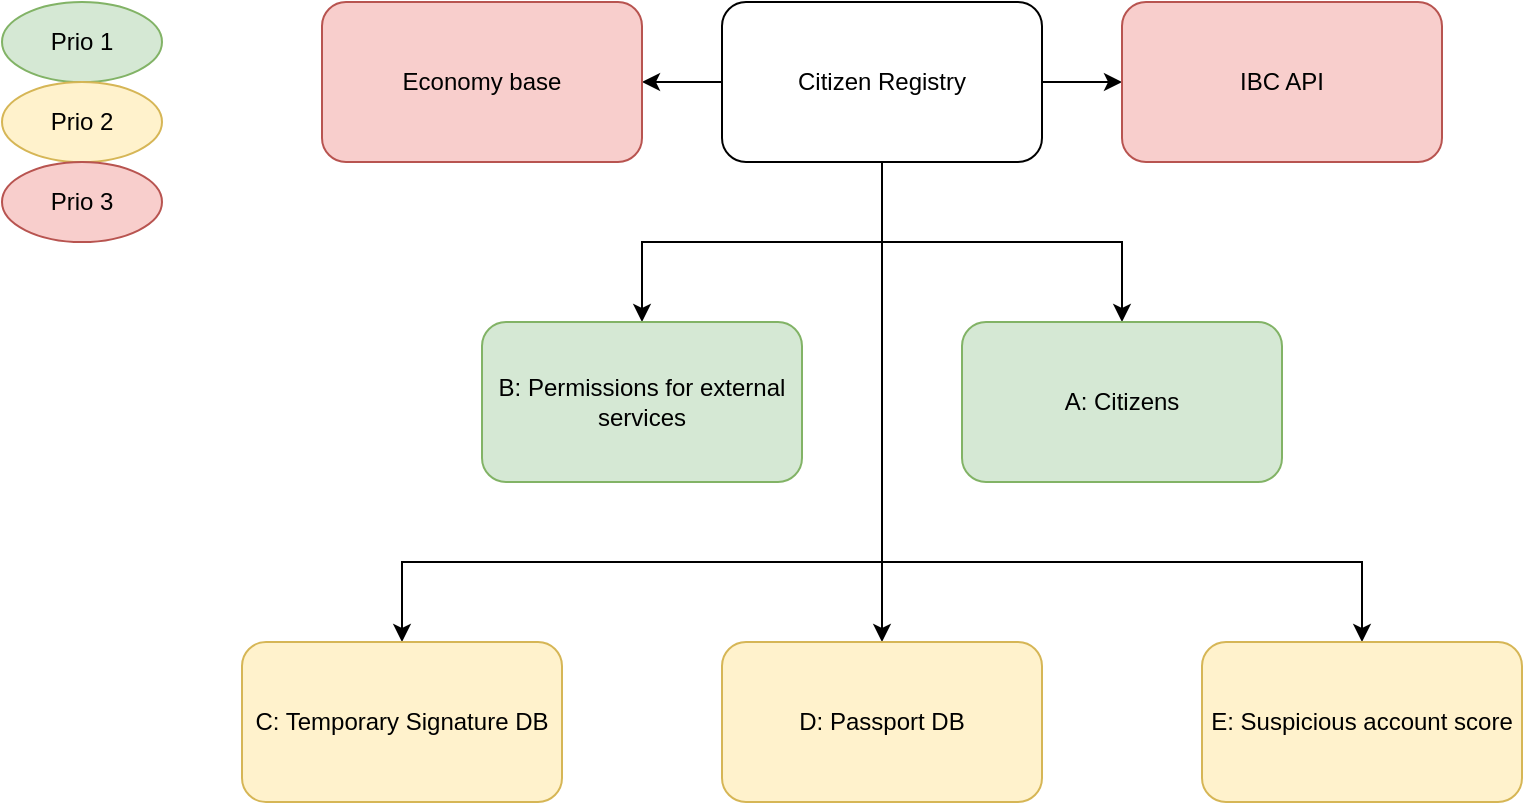 <mxfile version="13.9.9" type="device" pages="7"><diagram id="AHd_cDqSMsFLb_CyXA5w" name="Global CR structure"><mxGraphModel dx="932" dy="599" grid="1" gridSize="10" guides="1" tooltips="1" connect="1" arrows="1" fold="1" page="1" pageScale="1" pageWidth="1169" pageHeight="827" math="0" shadow="0"><root><mxCell id="0"/><mxCell id="1" parent="0"/><mxCell id="326NorqG4eTdfQCMLTJJ-5" value="" style="edgeStyle=orthogonalEdgeStyle;rounded=0;orthogonalLoop=1;jettySize=auto;html=1;exitX=0.5;exitY=1;exitDx=0;exitDy=0;" parent="1" source="326NorqG4eTdfQCMLTJJ-1" target="326NorqG4eTdfQCMLTJJ-4" edge="1"><mxGeometry relative="1" as="geometry"/></mxCell><mxCell id="326NorqG4eTdfQCMLTJJ-9" value="" style="edgeStyle=orthogonalEdgeStyle;rounded=0;orthogonalLoop=1;jettySize=auto;html=1;exitX=0.5;exitY=1;exitDx=0;exitDy=0;" parent="1" source="326NorqG4eTdfQCMLTJJ-1" target="326NorqG4eTdfQCMLTJJ-8" edge="1"><mxGeometry relative="1" as="geometry"/></mxCell><mxCell id="326NorqG4eTdfQCMLTJJ-13" value="" style="edgeStyle=orthogonalEdgeStyle;rounded=0;orthogonalLoop=1;jettySize=auto;html=1;exitX=0.5;exitY=1;exitDx=0;exitDy=0;" parent="1" source="326NorqG4eTdfQCMLTJJ-1" target="326NorqG4eTdfQCMLTJJ-12" edge="1"><mxGeometry relative="1" as="geometry"/></mxCell><mxCell id="326NorqG4eTdfQCMLTJJ-15" value="" style="edgeStyle=orthogonalEdgeStyle;rounded=0;orthogonalLoop=1;jettySize=auto;html=1;exitX=1;exitY=0.5;exitDx=0;exitDy=0;" parent="1" source="326NorqG4eTdfQCMLTJJ-1" target="326NorqG4eTdfQCMLTJJ-14" edge="1"><mxGeometry relative="1" as="geometry"/></mxCell><mxCell id="Zu7EXn2H0Y-PMDz2AfF9-2" style="edgeStyle=orthogonalEdgeStyle;rounded=0;orthogonalLoop=1;jettySize=auto;html=1;exitX=0.5;exitY=1;exitDx=0;exitDy=0;" parent="1" source="326NorqG4eTdfQCMLTJJ-1" target="Zu7EXn2H0Y-PMDz2AfF9-1" edge="1"><mxGeometry relative="1" as="geometry"><Array as="points"><mxPoint x="560" y="480"/><mxPoint x="320" y="480"/></Array></mxGeometry></mxCell><mxCell id="lsClsPEyiW8FpYXb-5lZ-2" style="edgeStyle=orthogonalEdgeStyle;rounded=0;orthogonalLoop=1;jettySize=auto;html=1;exitX=0;exitY=0.5;exitDx=0;exitDy=0;" parent="1" source="326NorqG4eTdfQCMLTJJ-1" target="lsClsPEyiW8FpYXb-5lZ-1" edge="1"><mxGeometry relative="1" as="geometry"/></mxCell><mxCell id="326NorqG4eTdfQCMLTJJ-1" value="Citizen Registry" style="rounded=1;whiteSpace=wrap;html=1;" parent="1" vertex="1"><mxGeometry x="480" y="200" width="160" height="80" as="geometry"/></mxCell><UserObject label="A: Citizens" link="data:page/id,HsEhVAVOEIYe1Oc7fsRR" id="326NorqG4eTdfQCMLTJJ-4"><mxCell style="rounded=1;whiteSpace=wrap;html=1;fillColor=#d5e8d4;strokeColor=#82b366;" parent="1" vertex="1"><mxGeometry x="600" y="360" width="160" height="80" as="geometry"/></mxCell></UserObject><UserObject label="D: Passport DB" link="data:page/id,n0CTR8Fn1hkMbqZRIT6n" id="326NorqG4eTdfQCMLTJJ-8"><mxCell style="rounded=1;whiteSpace=wrap;html=1;fillColor=#fff2cc;strokeColor=#d6b656;" parent="1" vertex="1"><mxGeometry x="480" y="520" width="160" height="80" as="geometry"/></mxCell></UserObject><mxCell id="BDfB2FRJYM1jotT0GWdg-1" style="edgeStyle=orthogonalEdgeStyle;rounded=0;orthogonalLoop=1;jettySize=auto;html=1;exitX=0.5;exitY=1;exitDx=0;exitDy=0;" parent="1" source="326NorqG4eTdfQCMLTJJ-1" target="2NYQ7LAOUw0YeaoXAFTd-1" edge="1"><mxGeometry relative="1" as="geometry"><Array as="points"><mxPoint x="560" y="480"/><mxPoint x="800" y="480"/></Array></mxGeometry></mxCell><UserObject label="B: Permissions for external services" link="data:page/id,Vc5gJOx1LFalu9-L0S9N" id="326NorqG4eTdfQCMLTJJ-12"><mxCell style="rounded=1;whiteSpace=wrap;html=1;fillColor=#d5e8d4;strokeColor=#82b366;" parent="1" vertex="1"><mxGeometry x="360" y="360" width="160" height="80" as="geometry"/></mxCell></UserObject><mxCell id="326NorqG4eTdfQCMLTJJ-14" value="IBC API" style="rounded=1;whiteSpace=wrap;html=1;fillColor=#f8cecc;strokeColor=#b85450;" parent="1" vertex="1"><mxGeometry x="680" y="200" width="160" height="80" as="geometry"/></mxCell><UserObject label="C: Temporary Signature DB" link="data:page/id,uk17t9quS1iSWBFVd2DN" id="Zu7EXn2H0Y-PMDz2AfF9-1"><mxCell style="rounded=1;whiteSpace=wrap;html=1;fillColor=#fff2cc;strokeColor=#d6b656;" parent="1" vertex="1"><mxGeometry x="240" y="520" width="160" height="80" as="geometry"/></mxCell></UserObject><mxCell id="lsClsPEyiW8FpYXb-5lZ-1" value="Economy base" style="rounded=1;whiteSpace=wrap;html=1;fillColor=#f8cecc;strokeColor=#b85450;" parent="1" vertex="1"><mxGeometry x="280" y="200" width="160" height="80" as="geometry"/></mxCell><UserObject label="E: Suspicious account score" link="data:page/id,1P_TZRvXVFi0EGG_YJkx" id="2NYQ7LAOUw0YeaoXAFTd-1"><mxCell style="rounded=1;whiteSpace=wrap;html=1;fillColor=#fff2cc;strokeColor=#d6b656;" parent="1" vertex="1"><mxGeometry x="720" y="520" width="160" height="80" as="geometry"/></mxCell></UserObject><mxCell id="O5ph01FqmqyFVf2RwMuC-1" value="Prio 1" style="ellipse;whiteSpace=wrap;html=1;fillColor=#d5e8d4;strokeColor=#82b366;" parent="1" vertex="1"><mxGeometry x="120" y="200" width="80" height="40" as="geometry"/></mxCell><mxCell id="O5ph01FqmqyFVf2RwMuC-3" value="Prio 2" style="ellipse;whiteSpace=wrap;html=1;fillColor=#fff2cc;strokeColor=#d6b656;" parent="1" vertex="1"><mxGeometry x="120" y="240" width="80" height="40" as="geometry"/></mxCell><mxCell id="O5ph01FqmqyFVf2RwMuC-4" value="Prio 3" style="ellipse;whiteSpace=wrap;html=1;fillColor=#f8cecc;strokeColor=#b85450;" parent="1" vertex="1"><mxGeometry x="120" y="280" width="80" height="40" as="geometry"/></mxCell></root></mxGraphModel></diagram><diagram id="HsEhVAVOEIYe1Oc7fsRR" name="A: Citizens"><mxGraphModel dx="932" dy="599" grid="1" gridSize="10" guides="1" tooltips="1" connect="1" arrows="1" fold="1" page="1" pageScale="1" pageWidth="1169" pageHeight="827" math="0" shadow="0"><root><mxCell id="eSh-P05CCZkXOX17SC2N-0"/><mxCell id="eSh-P05CCZkXOX17SC2N-1" parent="eSh-P05CCZkXOX17SC2N-0"/><mxCell id="rl3EVbzRc5TlLw44y78u-4" value="" style="edgeStyle=orthogonalEdgeStyle;rounded=0;orthogonalLoop=1;jettySize=auto;html=1;exitX=0.5;exitY=1;exitDx=0;exitDy=0;" parent="eSh-P05CCZkXOX17SC2N-1" source="rl3EVbzRc5TlLw44y78u-0" target="rl3EVbzRc5TlLw44y78u-3" edge="1"><mxGeometry relative="1" as="geometry"/></mxCell><mxCell id="rl3EVbzRc5TlLw44y78u-6" value="" style="edgeStyle=orthogonalEdgeStyle;rounded=0;orthogonalLoop=1;jettySize=auto;html=1;exitX=0.5;exitY=1;exitDx=0;exitDy=0;" parent="eSh-P05CCZkXOX17SC2N-1" source="rl3EVbzRc5TlLw44y78u-0" target="rl3EVbzRc5TlLw44y78u-5" edge="1"><mxGeometry relative="1" as="geometry"><mxPoint x="150" y="160" as="sourcePoint"/></mxGeometry></mxCell><mxCell id="rl3EVbzRc5TlLw44y78u-16" style="edgeStyle=orthogonalEdgeStyle;rounded=0;orthogonalLoop=1;jettySize=auto;html=1;exitX=0.5;exitY=1;exitDx=0;exitDy=0;" parent="eSh-P05CCZkXOX17SC2N-1" source="rl3EVbzRc5TlLw44y78u-0" target="rl3EVbzRc5TlLw44y78u-15" edge="1"><mxGeometry relative="1" as="geometry"/></mxCell><mxCell id="1nS18mboSLGyaP2HR3Al-1" style="edgeStyle=orthogonalEdgeStyle;rounded=0;orthogonalLoop=1;jettySize=auto;html=1;exitX=0.5;exitY=1;exitDx=0;exitDy=0;" parent="eSh-P05CCZkXOX17SC2N-1" source="rl3EVbzRc5TlLw44y78u-0" target="1nS18mboSLGyaP2HR3Al-0" edge="1"><mxGeometry relative="1" as="geometry"/></mxCell><mxCell id="rl3EVbzRc5TlLw44y78u-0" value="Citizens" style="rounded=1;whiteSpace=wrap;html=1;" parent="eSh-P05CCZkXOX17SC2N-1" vertex="1"><mxGeometry x="40" y="40" width="160" height="80" as="geometry"/></mxCell><mxCell id="rl3EVbzRc5TlLw44y78u-8" value="" style="edgeStyle=orthogonalEdgeStyle;rounded=0;orthogonalLoop=1;jettySize=auto;html=1;entryX=0;entryY=0.5;entryDx=0;entryDy=0;" parent="eSh-P05CCZkXOX17SC2N-1" source="rl3EVbzRc5TlLw44y78u-3" target="rl3EVbzRc5TlLw44y78u-7" edge="1"><mxGeometry relative="1" as="geometry"/></mxCell><mxCell id="1nS18mboSLGyaP2HR3Al-19" style="edgeStyle=orthogonalEdgeStyle;rounded=0;orthogonalLoop=1;jettySize=auto;html=1;exitX=0.5;exitY=1;exitDx=0;exitDy=0;entryX=0;entryY=0.5;entryDx=0;entryDy=0;" parent="eSh-P05CCZkXOX17SC2N-1" source="rl3EVbzRc5TlLw44y78u-3" target="1nS18mboSLGyaP2HR3Al-18" edge="1"><mxGeometry relative="1" as="geometry"/></mxCell><mxCell id="1nS18mboSLGyaP2HR3Al-24" style="edgeStyle=orthogonalEdgeStyle;rounded=0;orthogonalLoop=1;jettySize=auto;html=1;exitX=0.5;exitY=1;exitDx=0;exitDy=0;entryX=0;entryY=0.5;entryDx=0;entryDy=0;" parent="eSh-P05CCZkXOX17SC2N-1" source="rl3EVbzRc5TlLw44y78u-3" target="1nS18mboSLGyaP2HR3Al-23" edge="1"><mxGeometry relative="1" as="geometry"/></mxCell><mxCell id="CSBDQDY2YzhIEvgeU0T6-1" style="edgeStyle=orthogonalEdgeStyle;rounded=0;orthogonalLoop=1;jettySize=auto;html=1;exitX=0.5;exitY=1;exitDx=0;exitDy=0;entryX=0;entryY=0.5;entryDx=0;entryDy=0;" parent="eSh-P05CCZkXOX17SC2N-1" source="rl3EVbzRc5TlLw44y78u-3" target="CSBDQDY2YzhIEvgeU0T6-0" edge="1"><mxGeometry relative="1" as="geometry"/></mxCell><mxCell id="rl3EVbzRc5TlLw44y78u-3" value="Basic invitation" style="rounded=1;whiteSpace=wrap;html=1;" parent="eSh-P05CCZkXOX17SC2N-1" vertex="1"><mxGeometry x="40" y="200" width="160" height="80" as="geometry"/></mxCell><mxCell id="rl3EVbzRc5TlLw44y78u-10" value="" style="edgeStyle=orthogonalEdgeStyle;rounded=0;orthogonalLoop=1;jettySize=auto;html=1;entryX=0;entryY=0.5;entryDx=0;entryDy=0;" parent="eSh-P05CCZkXOX17SC2N-1" source="rl3EVbzRc5TlLw44y78u-5" target="rl3EVbzRc5TlLw44y78u-9" edge="1"><mxGeometry relative="1" as="geometry"/></mxCell><mxCell id="rl3EVbzRc5TlLw44y78u-14" style="edgeStyle=orthogonalEdgeStyle;rounded=0;orthogonalLoop=1;jettySize=auto;html=1;exitX=1;exitY=0.5;exitDx=0;exitDy=0;entryX=0;entryY=0.5;entryDx=0;entryDy=0;dashed=1;" parent="eSh-P05CCZkXOX17SC2N-1" source="1nS18mboSLGyaP2HR3Al-2" target="rl3EVbzRc5TlLw44y78u-13" edge="1"><mxGeometry relative="1" as="geometry"><Array as="points"><mxPoint x="360" y="480"/><mxPoint x="360" y="600"/></Array></mxGeometry></mxCell><mxCell id="CSBDQDY2YzhIEvgeU0T6-3" style="edgeStyle=orthogonalEdgeStyle;rounded=0;orthogonalLoop=1;jettySize=auto;html=1;exitX=0.5;exitY=1;exitDx=0;exitDy=0;entryX=0;entryY=0.5;entryDx=0;entryDy=0;" parent="eSh-P05CCZkXOX17SC2N-1" source="rl3EVbzRc5TlLw44y78u-5" target="CSBDQDY2YzhIEvgeU0T6-2" edge="1"><mxGeometry relative="1" as="geometry"/></mxCell><mxCell id="rl3EVbzRc5TlLw44y78u-5" value="Invitation confirmation" style="rounded=1;whiteSpace=wrap;html=1;" parent="eSh-P05CCZkXOX17SC2N-1" vertex="1"><mxGeometry x="320" y="200" width="160" height="80" as="geometry"/></mxCell><mxCell id="1nS18mboSLGyaP2HR3Al-3" value="" style="edgeStyle=orthogonalEdgeStyle;rounded=0;orthogonalLoop=1;jettySize=auto;html=1;exitX=0.5;exitY=1;exitDx=0;exitDy=0;entryX=0;entryY=0.5;entryDx=0;entryDy=0;" parent="eSh-P05CCZkXOX17SC2N-1" source="rl3EVbzRc5TlLw44y78u-3" target="1nS18mboSLGyaP2HR3Al-2" edge="1"><mxGeometry relative="1" as="geometry"/></mxCell><mxCell id="rl3EVbzRc5TlLw44y78u-7" value="Step 1.1: Create invitation&lt;br&gt;[every user has limited number for period of time]" style="rounded=1;whiteSpace=wrap;html=1;fillColor=#d5e8d4;strokeColor=#82b366;" parent="eSh-P05CCZkXOX17SC2N-1" vertex="1"><mxGeometry x="160" y="320" width="160" height="80" as="geometry"/></mxCell><mxCell id="rl3EVbzRc5TlLw44y78u-12" value="" style="edgeStyle=orthogonalEdgeStyle;rounded=0;orthogonalLoop=1;jettySize=auto;html=1;exitX=0.5;exitY=1;exitDx=0;exitDy=0;entryX=0;entryY=0.5;entryDx=0;entryDy=0;" parent="eSh-P05CCZkXOX17SC2N-1" source="rl3EVbzRc5TlLw44y78u-5" target="rl3EVbzRc5TlLw44y78u-11" edge="1"><mxGeometry relative="1" as="geometry"/></mxCell><mxCell id="rl3EVbzRc5TlLw44y78u-9" value="Step 1.4: Request confirmation&lt;br&gt;[use geo to define confirmaters]" style="rounded=1;whiteSpace=wrap;html=1;fillColor=#d5e8d4;strokeColor=#82b366;" parent="eSh-P05CCZkXOX17SC2N-1" vertex="1"><mxGeometry x="440" y="320" width="160" height="80" as="geometry"/></mxCell><mxCell id="rl3EVbzRc5TlLw44y78u-11" value="Step 1.5: Sign confirmation&lt;br&gt;[every user has limited number for period of time]" style="rounded=1;whiteSpace=wrap;html=1;fillColor=#d5e8d4;strokeColor=#82b366;" parent="eSh-P05CCZkXOX17SC2N-1" vertex="1"><mxGeometry x="440" y="440" width="160" height="80" as="geometry"/></mxCell><mxCell id="E4EULzOaFGvaDbgbbX8r-3" value="" style="edgeStyle=orthogonalEdgeStyle;rounded=0;orthogonalLoop=1;jettySize=auto;html=1;entryX=0;entryY=0.5;entryDx=0;entryDy=0;" parent="eSh-P05CCZkXOX17SC2N-1" source="rl3EVbzRc5TlLw44y78u-13" target="E4EULzOaFGvaDbgbbX8r-2" edge="1"><mxGeometry relative="1" as="geometry"/></mxCell><mxCell id="rl3EVbzRc5TlLw44y78u-13" value="Step 1.6: Generate user&lt;br&gt;[with invitation and confirmation limits]" style="rounded=1;whiteSpace=wrap;html=1;fillColor=#d5e8d4;strokeColor=#82b366;" parent="eSh-P05CCZkXOX17SC2N-1" vertex="1"><mxGeometry x="440" y="560" width="160" height="80" as="geometry"/></mxCell><mxCell id="rl3EVbzRc5TlLw44y78u-18" style="edgeStyle=orthogonalEdgeStyle;rounded=0;orthogonalLoop=1;jettySize=auto;html=1;exitX=0.5;exitY=1;exitDx=0;exitDy=0;entryX=0;entryY=0.5;entryDx=0;entryDy=0;" parent="eSh-P05CCZkXOX17SC2N-1" source="rl3EVbzRc5TlLw44y78u-15" target="rl3EVbzRc5TlLw44y78u-17" edge="1"><mxGeometry relative="1" as="geometry"/></mxCell><mxCell id="rl3EVbzRc5TlLw44y78u-15" value="Request invitation" style="rounded=1;whiteSpace=wrap;html=1;" parent="eSh-P05CCZkXOX17SC2N-1" vertex="1"><mxGeometry x="600" y="200" width="160" height="80" as="geometry"/></mxCell><mxCell id="rl3EVbzRc5TlLw44y78u-17" value="Opt Step 1.0: Request invitation&lt;br&gt;[using geo info]" style="rounded=1;whiteSpace=wrap;html=1;fillColor=#f8cecc;strokeColor=#b85450;" parent="eSh-P05CCZkXOX17SC2N-1" vertex="1"><mxGeometry x="720" y="320" width="160" height="80" as="geometry"/></mxCell><mxCell id="1nS18mboSLGyaP2HR3Al-6" style="edgeStyle=orthogonalEdgeStyle;rounded=0;orthogonalLoop=1;jettySize=auto;html=1;exitX=0.5;exitY=1;exitDx=0;exitDy=0;entryX=0;entryY=0.5;entryDx=0;entryDy=0;" parent="eSh-P05CCZkXOX17SC2N-1" source="1nS18mboSLGyaP2HR3Al-0" target="1nS18mboSLGyaP2HR3Al-5" edge="1"><mxGeometry relative="1" as="geometry"/></mxCell><mxCell id="1nS18mboSLGyaP2HR3Al-8" style="edgeStyle=orthogonalEdgeStyle;rounded=0;orthogonalLoop=1;jettySize=auto;html=1;exitX=0.5;exitY=1;exitDx=0;exitDy=0;entryX=0;entryY=0.5;entryDx=0;entryDy=0;" parent="eSh-P05CCZkXOX17SC2N-1" source="1nS18mboSLGyaP2HR3Al-0" target="1nS18mboSLGyaP2HR3Al-7" edge="1"><mxGeometry relative="1" as="geometry"/></mxCell><mxCell id="1nS18mboSLGyaP2HR3Al-10" style="edgeStyle=orthogonalEdgeStyle;rounded=0;orthogonalLoop=1;jettySize=auto;html=1;exitX=0.5;exitY=1;exitDx=0;exitDy=0;entryX=0;entryY=0.5;entryDx=0;entryDy=0;" parent="eSh-P05CCZkXOX17SC2N-1" source="1nS18mboSLGyaP2HR3Al-0" target="1nS18mboSLGyaP2HR3Al-9" edge="1"><mxGeometry relative="1" as="geometry"/></mxCell><mxCell id="1nS18mboSLGyaP2HR3Al-12" style="edgeStyle=orthogonalEdgeStyle;rounded=0;orthogonalLoop=1;jettySize=auto;html=1;exitX=0.5;exitY=1;exitDx=0;exitDy=0;entryX=0;entryY=0.5;entryDx=0;entryDy=0;" parent="eSh-P05CCZkXOX17SC2N-1" source="1nS18mboSLGyaP2HR3Al-0" target="1nS18mboSLGyaP2HR3Al-11" edge="1"><mxGeometry relative="1" as="geometry"/></mxCell><mxCell id="lJ9y-zn8pGh7Wteu1bpB-1" style="edgeStyle=orthogonalEdgeStyle;rounded=0;orthogonalLoop=1;jettySize=auto;html=1;exitX=0.5;exitY=1;exitDx=0;exitDy=0;entryX=0;entryY=0.5;entryDx=0;entryDy=0;" edge="1" parent="eSh-P05CCZkXOX17SC2N-1" source="1nS18mboSLGyaP2HR3Al-0" target="lJ9y-zn8pGh7Wteu1bpB-0"><mxGeometry relative="1" as="geometry"/></mxCell><mxCell id="1nS18mboSLGyaP2HR3Al-0" value="Restore password" style="rounded=1;whiteSpace=wrap;html=1;" parent="eSh-P05CCZkXOX17SC2N-1" vertex="1"><mxGeometry x="880" y="200" width="160" height="80" as="geometry"/></mxCell><mxCell id="1nS18mboSLGyaP2HR3Al-2" value="Step 1.2: Create default credentials&lt;br&gt;[login, password, email]" style="rounded=1;whiteSpace=wrap;html=1;fillColor=#d5e8d4;strokeColor=#82b366;" parent="eSh-P05CCZkXOX17SC2N-1" vertex="1"><mxGeometry x="160" y="440" width="160" height="80" as="geometry"/></mxCell><mxCell id="1nS18mboSLGyaP2HR3Al-5" value="Step 2.1: Check restoration data" style="rounded=1;whiteSpace=wrap;html=1;fillColor=#f8cecc;strokeColor=#b85450;" parent="eSh-P05CCZkXOX17SC2N-1" vertex="1"><mxGeometry x="1000" y="320" width="160" height="80" as="geometry"/></mxCell><mxCell id="1nS18mboSLGyaP2HR3Al-7" value="Step 2.3: Send restoration key to contact" style="rounded=1;whiteSpace=wrap;html=1;fillColor=#f8cecc;strokeColor=#b85450;" parent="eSh-P05CCZkXOX17SC2N-1" vertex="1"><mxGeometry x="1000" y="560" width="160" height="80" as="geometry"/></mxCell><mxCell id="1nS18mboSLGyaP2HR3Al-9" value="Step 2.4: Use restoration key to restore credentails" style="rounded=1;whiteSpace=wrap;html=1;fillColor=#f8cecc;strokeColor=#b85450;" parent="eSh-P05CCZkXOX17SC2N-1" vertex="1"><mxGeometry x="1000" y="680" width="160" height="80" as="geometry"/></mxCell><mxCell id="1nS18mboSLGyaP2HR3Al-11" value="Step 2.2: Restore authentication data" style="rounded=1;whiteSpace=wrap;html=1;fillColor=#f8cecc;strokeColor=#b85450;" parent="eSh-P05CCZkXOX17SC2N-1" vertex="1"><mxGeometry x="1000" y="440" width="160" height="80" as="geometry"/></mxCell><mxCell id="1nS18mboSLGyaP2HR3Al-14" value="Approved credentials &lt;br&gt;service" style="shape=parallelogram;perimeter=parallelogramPerimeter;whiteSpace=wrap;html=1;fixedSize=1;rounded=1;" parent="eSh-P05CCZkXOX17SC2N-1" vertex="1"><mxGeometry x="440" y="40" width="160" height="80" as="geometry"/></mxCell><mxCell id="1nS18mboSLGyaP2HR3Al-16" value="&lt;span&gt;Abstract credentials&lt;/span&gt;&lt;br&gt;&lt;span&gt;[login, password, contact]&lt;/span&gt;&lt;br&gt;&lt;span&gt;{Connected to a service}&lt;/span&gt;" style="ellipse;whiteSpace=wrap;html=1;rounded=1;" parent="eSh-P05CCZkXOX17SC2N-1" vertex="1"><mxGeometry x="240" y="40" width="160" height="80" as="geometry"/></mxCell><mxCell id="1nS18mboSLGyaP2HR3Al-18" value="Step 1.3: Set restoration hash&lt;br&gt;[personal info for restoration hash]" style="rounded=1;whiteSpace=wrap;html=1;fillColor=#fff2cc;strokeColor=#d6b656;" parent="eSh-P05CCZkXOX17SC2N-1" vertex="1"><mxGeometry x="160" y="560" width="160" height="80" as="geometry"/></mxCell><mxCell id="1nS18mboSLGyaP2HR3Al-23" value="Opt Step 1.4.5: Propose confirmators" style="rounded=1;whiteSpace=wrap;html=1;fillColor=#d5e8d4;strokeColor=#82b366;" parent="eSh-P05CCZkXOX17SC2N-1" vertex="1"><mxGeometry x="160" y="680" width="160" height="80" as="geometry"/></mxCell><mxCell id="E4EULzOaFGvaDbgbbX8r-2" value="Step 1.7: Generate Initial Temporary Signature" style="shape=process;whiteSpace=wrap;html=1;backgroundOutline=1;rounded=1;fillColor=#f8cecc;strokeColor=#b85450;" parent="eSh-P05CCZkXOX17SC2N-1" vertex="1"><mxGeometry x="560" y="680" width="160" height="80" as="geometry"/></mxCell><mxCell id="zKyoT2_RKoyszZH-zlqI-0" value="Prio 1" style="ellipse;whiteSpace=wrap;html=1;fillColor=#d5e8d4;strokeColor=#82b366;" parent="eSh-P05CCZkXOX17SC2N-1" vertex="1"><mxGeometry y="320" width="80" height="40" as="geometry"/></mxCell><mxCell id="zKyoT2_RKoyszZH-zlqI-1" value="Prio 2" style="ellipse;whiteSpace=wrap;html=1;fillColor=#fff2cc;strokeColor=#d6b656;" parent="eSh-P05CCZkXOX17SC2N-1" vertex="1"><mxGeometry y="360" width="80" height="40" as="geometry"/></mxCell><mxCell id="zKyoT2_RKoyszZH-zlqI-2" value="Prio 3" style="ellipse;whiteSpace=wrap;html=1;fillColor=#f8cecc;strokeColor=#b85450;" parent="eSh-P05CCZkXOX17SC2N-1" vertex="1"><mxGeometry y="400" width="80" height="40" as="geometry"/></mxCell><mxCell id="CSBDQDY2YzhIEvgeU0T6-0" value="Opt Step 1.1.5: Send invitation for non-citizens" style="rounded=1;whiteSpace=wrap;html=1;fillColor=#f8cecc;strokeColor=#b85450;" parent="eSh-P05CCZkXOX17SC2N-1" vertex="1"><mxGeometry x="160" y="800" width="160" height="80" as="geometry"/></mxCell><mxCell id="CSBDQDY2YzhIEvgeU0T6-2" value="Step 1.8: Regenerate confirmation requirement" style="rounded=1;whiteSpace=wrap;html=1;fillColor=#fff2cc;strokeColor=#d6b656;" parent="eSh-P05CCZkXOX17SC2N-1" vertex="1"><mxGeometry x="440" y="800" width="160" height="80" as="geometry"/></mxCell><mxCell id="lJ9y-zn8pGh7Wteu1bpB-0" value="Step 3.1: Fake authentication to block main functions&amp;nbsp;" style="rounded=1;whiteSpace=wrap;html=1;fillColor=#f8cecc;strokeColor=#b85450;" vertex="1" parent="eSh-P05CCZkXOX17SC2N-1"><mxGeometry x="1000" y="800" width="160" height="80" as="geometry"/></mxCell></root></mxGraphModel></diagram><diagram id="Vc5gJOx1LFalu9-L0S9N" name="B: Permissions for external services"><mxGraphModel dx="932" dy="599" grid="1" gridSize="10" guides="1" tooltips="1" connect="1" arrows="1" fold="1" page="1" pageScale="1" pageWidth="1169" pageHeight="827" math="0" shadow="0"><root><mxCell id="HfFjmxg3NbmjFSKMos9y-0"/><mxCell id="HfFjmxg3NbmjFSKMos9y-1" parent="HfFjmxg3NbmjFSKMos9y-0"/><mxCell id="Mf4HuOnLeEnuY4o-Wyuj-0" value="Step 1.1: Announce service entry &lt;br&gt;(Provide API urls, list permissions, manifest)" style="rounded=1;whiteSpace=wrap;html=1;fillColor=#d5e8d4;strokeColor=#82b366;" parent="HfFjmxg3NbmjFSKMos9y-1" vertex="1"><mxGeometry x="200" y="320" width="160" height="80" as="geometry"/></mxCell><mxCell id="WFasJF9tfMpxr3hA0d_N-0" value="Step 1.2: Vote for service entry" style="rounded=1;whiteSpace=wrap;html=1;fillColor=#d5e8d4;strokeColor=#82b366;" parent="HfFjmxg3NbmjFSKMos9y-1" vertex="1"><mxGeometry x="200" y="440" width="160" height="80" as="geometry"/></mxCell><mxCell id="WFasJF9tfMpxr3hA0d_N-1" value="Step 1.2.5: Check activation barrier (51+ non sleeping users)" style="rounded=1;whiteSpace=wrap;html=1;fillColor=#d5e8d4;strokeColor=#82b366;" parent="HfFjmxg3NbmjFSKMos9y-1" vertex="1"><mxGeometry x="200" y="560" width="160" height="80" as="geometry"/></mxCell><mxCell id="WFasJF9tfMpxr3hA0d_N-2" value="Step 1.3: Activate service" style="rounded=1;whiteSpace=wrap;html=1;fillColor=#d5e8d4;strokeColor=#82b366;" parent="HfFjmxg3NbmjFSKMos9y-1" vertex="1"><mxGeometry x="200" y="680" width="160" height="80" as="geometry"/></mxCell><mxCell id="WFasJF9tfMpxr3hA0d_N-3" value="Step 1.4: Vote for active service by default&lt;br&gt;[on wakeup, on registration]" style="rounded=1;whiteSpace=wrap;html=1;fillColor=#d5e8d4;strokeColor=#82b366;" parent="HfFjmxg3NbmjFSKMos9y-1" vertex="1"><mxGeometry x="480" y="320" width="160" height="80" as="geometry"/></mxCell><mxCell id="IbjiZufVk22zcNCHPHOa-0" value="Evaluated user sleep\wakeup state" style="ellipse;whiteSpace=wrap;html=1;rounded=1;" parent="HfFjmxg3NbmjFSKMos9y-1" vertex="1"><mxGeometry x="280" y="40" width="160" height="80" as="geometry"/></mxCell><mxCell id="gEwg-aTVjllY_rHabxL_-1" value="Step 2.1: Downvote service" style="rounded=1;whiteSpace=wrap;html=1;fillColor=#fff2cc;strokeColor=#d6b656;" parent="HfFjmxg3NbmjFSKMos9y-1" vertex="1"><mxGeometry x="760" y="320" width="160" height="80" as="geometry"/></mxCell><mxCell id="gEwg-aTVjllY_rHabxL_-2" value="Step 2.1.5: Deactivate service below activation barrier" style="rounded=1;whiteSpace=wrap;html=1;fillColor=#fff2cc;strokeColor=#d6b656;" parent="HfFjmxg3NbmjFSKMos9y-1" vertex="1"><mxGeometry x="760" y="440" width="160" height="80" as="geometry"/></mxCell><mxCell id="j4tCfKKtLEES6b6-IsbC-0" value="Credentials&lt;br&gt;management&lt;br&gt;(login, password)&lt;br&gt;[authorized only]" style="shape=step;perimeter=stepPerimeter;whiteSpace=wrap;html=1;fixedSize=1;rounded=1;" parent="HfFjmxg3NbmjFSKMos9y-1" vertex="1"><mxGeometry x="960" y="40" width="160" height="80" as="geometry"/></mxCell><mxCell id="fP4bM61K0Z_s3F6UklSt-0" value="Allow passport&lt;br&gt;records&lt;br&gt;(e.g. KYC badge)&lt;br&gt;[authorized / unautorized]" style="shape=step;perimeter=stepPerimeter;whiteSpace=wrap;html=1;fixedSize=1;rounded=1;" parent="HfFjmxg3NbmjFSKMos9y-1" vertex="1"><mxGeometry x="960" y="160" width="160" height="80" as="geometry"/></mxCell><mxCell id="lwCGZFfAKB5FCsssSjW0-0" value="OAuth over temporary signature" style="rounded=1;whiteSpace=wrap;html=1;" parent="HfFjmxg3NbmjFSKMos9y-1" vertex="1"><mxGeometry x="480" y="40" width="160" height="80" as="geometry"/></mxCell><mxCell id="K_Lt2ybGSvg8a1hw0EzA-0" value="Register other &lt;br&gt;services" style="shape=step;perimeter=stepPerimeter;whiteSpace=wrap;html=1;fixedSize=1;rounded=1;" parent="HfFjmxg3NbmjFSKMos9y-1" vertex="1"><mxGeometry x="960" y="280" width="160" height="80" as="geometry"/></mxCell><mxCell id="xZMmoG85yYWsf5hyUsUC-0" style="edgeStyle=orthogonalEdgeStyle;rounded=0;orthogonalLoop=1;jettySize=auto;html=1;exitX=0.5;exitY=1;exitDx=0;exitDy=0;entryX=0;entryY=0.5;entryDx=0;entryDy=0;" parent="HfFjmxg3NbmjFSKMos9y-1" source="Gy74H6KjMX6T4vQVl27s-2" target="Mf4HuOnLeEnuY4o-Wyuj-0" edge="1"><mxGeometry relative="1" as="geometry"/></mxCell><mxCell id="xZMmoG85yYWsf5hyUsUC-1" style="edgeStyle=orthogonalEdgeStyle;rounded=0;orthogonalLoop=1;jettySize=auto;html=1;exitX=0.5;exitY=1;exitDx=0;exitDy=0;entryX=0;entryY=0.5;entryDx=0;entryDy=0;" parent="HfFjmxg3NbmjFSKMos9y-1" source="Gy74H6KjMX6T4vQVl27s-2" target="WFasJF9tfMpxr3hA0d_N-0" edge="1"><mxGeometry relative="1" as="geometry"/></mxCell><mxCell id="xZMmoG85yYWsf5hyUsUC-2" style="edgeStyle=orthogonalEdgeStyle;rounded=0;orthogonalLoop=1;jettySize=auto;html=1;exitX=0.5;exitY=1;exitDx=0;exitDy=0;entryX=0;entryY=0.5;entryDx=0;entryDy=0;" parent="HfFjmxg3NbmjFSKMos9y-1" source="Gy74H6KjMX6T4vQVl27s-2" target="WFasJF9tfMpxr3hA0d_N-1" edge="1"><mxGeometry relative="1" as="geometry"/></mxCell><mxCell id="xZMmoG85yYWsf5hyUsUC-3" style="edgeStyle=orthogonalEdgeStyle;rounded=0;orthogonalLoop=1;jettySize=auto;html=1;exitX=0.5;exitY=1;exitDx=0;exitDy=0;entryX=0;entryY=0.5;entryDx=0;entryDy=0;" parent="HfFjmxg3NbmjFSKMos9y-1" source="Gy74H6KjMX6T4vQVl27s-2" target="WFasJF9tfMpxr3hA0d_N-2" edge="1"><mxGeometry relative="1" as="geometry"/></mxCell><mxCell id="Gy74H6KjMX6T4vQVl27s-2" value="Service registration" style="rounded=1;whiteSpace=wrap;html=1;" parent="HfFjmxg3NbmjFSKMos9y-1" vertex="1"><mxGeometry x="80" y="200" width="160" height="80" as="geometry"/></mxCell><mxCell id="d9fvQiHIzV8jT6lQvj-m-1" style="edgeStyle=orthogonalEdgeStyle;rounded=0;orthogonalLoop=1;jettySize=auto;html=1;exitX=0.5;exitY=1;exitDx=0;exitDy=0;" parent="HfFjmxg3NbmjFSKMos9y-1" source="d9fvQiHIzV8jT6lQvj-m-0" target="Gy74H6KjMX6T4vQVl27s-2" edge="1"><mxGeometry relative="1" as="geometry"/></mxCell><mxCell id="vW3m3W9CdhqdYGk6a6PY-0" style="edgeStyle=orthogonalEdgeStyle;rounded=0;orthogonalLoop=1;jettySize=auto;html=1;exitX=0.5;exitY=1;exitDx=0;exitDy=0;entryX=0.5;entryY=0;entryDx=0;entryDy=0;" parent="HfFjmxg3NbmjFSKMos9y-1" source="d9fvQiHIzV8jT6lQvj-m-0" target="xZMmoG85yYWsf5hyUsUC-4" edge="1"><mxGeometry relative="1" as="geometry"/></mxCell><mxCell id="vW3m3W9CdhqdYGk6a6PY-3" style="edgeStyle=orthogonalEdgeStyle;rounded=0;orthogonalLoop=1;jettySize=auto;html=1;exitX=0.5;exitY=1;exitDx=0;exitDy=0;" parent="HfFjmxg3NbmjFSKMos9y-1" source="d9fvQiHIzV8jT6lQvj-m-0" target="vW3m3W9CdhqdYGk6a6PY-2" edge="1"><mxGeometry relative="1" as="geometry"/></mxCell><UserObject label="Permissions for external services" id="d9fvQiHIzV8jT6lQvj-m-0"><mxCell style="rounded=1;whiteSpace=wrap;html=1;" parent="HfFjmxg3NbmjFSKMos9y-1" vertex="1"><mxGeometry x="80" y="40" width="160" height="80" as="geometry"/></mxCell></UserObject><mxCell id="vW3m3W9CdhqdYGk6a6PY-1" style="edgeStyle=orthogonalEdgeStyle;rounded=0;orthogonalLoop=1;jettySize=auto;html=1;exitX=0.5;exitY=1;exitDx=0;exitDy=0;entryX=0;entryY=0.5;entryDx=0;entryDy=0;" parent="HfFjmxg3NbmjFSKMos9y-1" source="xZMmoG85yYWsf5hyUsUC-4" target="WFasJF9tfMpxr3hA0d_N-3" edge="1"><mxGeometry relative="1" as="geometry"/></mxCell><mxCell id="xZMmoG85yYWsf5hyUsUC-4" value="Sustain service activity" style="rounded=1;whiteSpace=wrap;html=1;" parent="HfFjmxg3NbmjFSKMos9y-1" vertex="1"><mxGeometry x="360" y="200" width="160" height="80" as="geometry"/></mxCell><mxCell id="vW3m3W9CdhqdYGk6a6PY-4" style="edgeStyle=orthogonalEdgeStyle;rounded=0;orthogonalLoop=1;jettySize=auto;html=1;exitX=0.5;exitY=1;exitDx=0;exitDy=0;entryX=0;entryY=0.5;entryDx=0;entryDy=0;" parent="HfFjmxg3NbmjFSKMos9y-1" source="vW3m3W9CdhqdYGk6a6PY-2" target="gEwg-aTVjllY_rHabxL_-1" edge="1"><mxGeometry relative="1" as="geometry"/></mxCell><mxCell id="vW3m3W9CdhqdYGk6a6PY-5" style="edgeStyle=orthogonalEdgeStyle;rounded=0;orthogonalLoop=1;jettySize=auto;html=1;exitX=0.5;exitY=1;exitDx=0;exitDy=0;entryX=0;entryY=0.5;entryDx=0;entryDy=0;" parent="HfFjmxg3NbmjFSKMos9y-1" source="vW3m3W9CdhqdYGk6a6PY-2" target="gEwg-aTVjllY_rHabxL_-2" edge="1"><mxGeometry relative="1" as="geometry"/></mxCell><mxCell id="vW3m3W9CdhqdYGk6a6PY-2" value="Disable service" style="rounded=1;whiteSpace=wrap;html=1;" parent="HfFjmxg3NbmjFSKMos9y-1" vertex="1"><mxGeometry x="640" y="200" width="160" height="80" as="geometry"/></mxCell><mxCell id="WoCxtMTmLcaNmuPMRMea-0" value="Allow invitation &lt;br&gt;creation" style="shape=step;perimeter=stepPerimeter;whiteSpace=wrap;html=1;fixedSize=1;rounded=1;" parent="HfFjmxg3NbmjFSKMos9y-1" vertex="1"><mxGeometry x="960" y="400" width="160" height="80" as="geometry"/></mxCell><mxCell id="UdKQ83_gUf9gjSfCFIDh-0" value="Allow new user&amp;nbsp;&lt;br&gt;confirmation" style="shape=step;perimeter=stepPerimeter;whiteSpace=wrap;html=1;fixedSize=1;rounded=1;" parent="HfFjmxg3NbmjFSKMos9y-1" vertex="1"><mxGeometry x="960" y="520" width="160" height="80" as="geometry"/></mxCell><mxCell id="vYVsd02lQkSuFWrkJtd3-0" value="Restore&lt;br&gt;credentials&lt;br&gt;[authorized]" style="shape=step;perimeter=stepPerimeter;whiteSpace=wrap;html=1;fixedSize=1;rounded=1;" parent="HfFjmxg3NbmjFSKMos9y-1" vertex="1"><mxGeometry x="960" y="640" width="160" height="80" as="geometry"/></mxCell><mxCell id="58mz9kulRXUg4S8152WT-0" value="Possible permissions:" style="text;html=1;strokeColor=none;fillColor=none;align=center;verticalAlign=middle;whiteSpace=wrap;rounded=0;" parent="HfFjmxg3NbmjFSKMos9y-1" vertex="1"><mxGeometry x="910" y="10" width="130" height="20" as="geometry"/></mxCell><mxCell id="BLAqyrtXjpM93g-BCxP3-0" value="Suspicious accounts processing" style="shape=step;perimeter=stepPerimeter;whiteSpace=wrap;html=1;fixedSize=1;rounded=1;" parent="HfFjmxg3NbmjFSKMos9y-1" vertex="1"><mxGeometry x="960" y="747" width="160" height="80" as="geometry"/></mxCell><mxCell id="YhY8rVd8qwCDqhoXhz1s-0" value="Prio 1" style="ellipse;whiteSpace=wrap;html=1;fillColor=#d5e8d4;strokeColor=#82b366;" parent="HfFjmxg3NbmjFSKMos9y-1" vertex="1"><mxGeometry y="320" width="80" height="40" as="geometry"/></mxCell><mxCell id="YhY8rVd8qwCDqhoXhz1s-1" value="Prio 2" style="ellipse;whiteSpace=wrap;html=1;fillColor=#fff2cc;strokeColor=#d6b656;" parent="HfFjmxg3NbmjFSKMos9y-1" vertex="1"><mxGeometry y="360" width="80" height="40" as="geometry"/></mxCell><mxCell id="YhY8rVd8qwCDqhoXhz1s-2" value="Prio 3" style="ellipse;whiteSpace=wrap;html=1;fillColor=#f8cecc;strokeColor=#b85450;" parent="HfFjmxg3NbmjFSKMos9y-1" vertex="1"><mxGeometry y="400" width="80" height="40" as="geometry"/></mxCell><mxCell id="vyXLeZ9WlR__uirGQ8zH-0" value="Register non-citizens" style="shape=step;perimeter=stepPerimeter;whiteSpace=wrap;html=1;fixedSize=1;rounded=1;" parent="HfFjmxg3NbmjFSKMos9y-1" vertex="1"><mxGeometry x="760" y="40" width="160" height="80" as="geometry"/></mxCell><mxCell id="vyXLeZ9WlR__uirGQ8zH-1" value="Register non-citizens" style="shape=step;perimeter=stepPerimeter;whiteSpace=wrap;html=1;fixedSize=1;rounded=1;" parent="HfFjmxg3NbmjFSKMos9y-1" vertex="1"><mxGeometry x="760" y="560" width="160" height="80" as="geometry"/></mxCell><mxCell id="TFYmda_ZYdbp92mQ0mis-0" value="Disable reconfirmation necessity for account" style="shape=step;perimeter=stepPerimeter;whiteSpace=wrap;html=1;fixedSize=1;rounded=1;" parent="HfFjmxg3NbmjFSKMos9y-1" vertex="1"><mxGeometry x="760" y="680" width="160" height="80" as="geometry"/></mxCell></root></mxGraphModel></diagram><diagram id="uk17t9quS1iSWBFVd2DN" name="C: Temporary signature DB"><mxGraphModel dx="932" dy="599" grid="1" gridSize="10" guides="1" tooltips="1" connect="1" arrows="1" fold="1" page="1" pageScale="1" pageWidth="1169" pageHeight="827" math="0" shadow="0"><root><mxCell id="0vBZMsMpRMWp-l9s2owW-0"/><mxCell id="0vBZMsMpRMWp-l9s2owW-1" parent="0vBZMsMpRMWp-l9s2owW-0"/><mxCell id="8H9BGNRI6b4bX5tUc6Yy-7" style="edgeStyle=orthogonalEdgeStyle;rounded=0;orthogonalLoop=1;jettySize=auto;html=1;exitX=0.5;exitY=1;exitDx=0;exitDy=0;" parent="0vBZMsMpRMWp-l9s2owW-1" source="mDKzn9EFK6tVi2n-ZFtj-0" target="mDKzn9EFK6tVi2n-ZFtj-1" edge="1"><mxGeometry relative="1" as="geometry"/></mxCell><mxCell id="lT3dR2bUY5ijPleCrILZ-0" style="edgeStyle=orthogonalEdgeStyle;rounded=0;orthogonalLoop=1;jettySize=auto;html=1;exitX=0.5;exitY=1;exitDx=0;exitDy=0;" parent="0vBZMsMpRMWp-l9s2owW-1" source="mDKzn9EFK6tVi2n-ZFtj-0" target="8H9BGNRI6b4bX5tUc6Yy-8" edge="1"><mxGeometry relative="1" as="geometry"/></mxCell><mxCell id="lT3dR2bUY5ijPleCrILZ-14" style="edgeStyle=orthogonalEdgeStyle;rounded=0;orthogonalLoop=1;jettySize=auto;html=1;exitX=0.5;exitY=1;exitDx=0;exitDy=0;" parent="0vBZMsMpRMWp-l9s2owW-1" source="mDKzn9EFK6tVi2n-ZFtj-0" target="lT3dR2bUY5ijPleCrILZ-13" edge="1"><mxGeometry relative="1" as="geometry"/></mxCell><UserObject label="Temporary Signature DB" id="mDKzn9EFK6tVi2n-ZFtj-0"><mxCell style="rounded=1;whiteSpace=wrap;html=1;" parent="0vBZMsMpRMWp-l9s2owW-1" vertex="1"><mxGeometry x="40" y="40" width="160" height="80" as="geometry"/></mxCell></UserObject><mxCell id="8H9BGNRI6b4bX5tUc6Yy-3" style="edgeStyle=orthogonalEdgeStyle;rounded=0;orthogonalLoop=1;jettySize=auto;html=1;exitX=0.5;exitY=1;exitDx=0;exitDy=0;entryX=0;entryY=0.5;entryDx=0;entryDy=0;" parent="0vBZMsMpRMWp-l9s2owW-1" source="mDKzn9EFK6tVi2n-ZFtj-1" target="8H9BGNRI6b4bX5tUc6Yy-1" edge="1"><mxGeometry relative="1" as="geometry"/></mxCell><mxCell id="8H9BGNRI6b4bX5tUc6Yy-4" style="edgeStyle=orthogonalEdgeStyle;rounded=0;orthogonalLoop=1;jettySize=auto;html=1;exitX=0.5;exitY=1;exitDx=0;exitDy=0;entryX=0;entryY=0.5;entryDx=0;entryDy=0;" parent="0vBZMsMpRMWp-l9s2owW-1" source="mDKzn9EFK6tVi2n-ZFtj-1" target="8H9BGNRI6b4bX5tUc6Yy-0" edge="1"><mxGeometry relative="1" as="geometry"/></mxCell><mxCell id="8H9BGNRI6b4bX5tUc6Yy-6" style="edgeStyle=orthogonalEdgeStyle;rounded=0;orthogonalLoop=1;jettySize=auto;html=1;exitX=0.5;exitY=1;exitDx=0;exitDy=0;entryX=0;entryY=0.5;entryDx=0;entryDy=0;" parent="0vBZMsMpRMWp-l9s2owW-1" source="mDKzn9EFK6tVi2n-ZFtj-1" target="8H9BGNRI6b4bX5tUc6Yy-5" edge="1"><mxGeometry relative="1" as="geometry"/></mxCell><UserObject label="Manage signature" id="mDKzn9EFK6tVi2n-ZFtj-1"><mxCell style="rounded=1;whiteSpace=wrap;html=1;" parent="0vBZMsMpRMWp-l9s2owW-1" vertex="1"><mxGeometry x="40" y="200" width="160" height="80" as="geometry"/></mxCell></UserObject><UserObject label="Create signature&lt;br&gt;[one-time \ reusable]&amp;nbsp;" id="8H9BGNRI6b4bX5tUc6Yy-0"><mxCell style="rounded=1;whiteSpace=wrap;html=1;fillColor=#d5e8d4;strokeColor=#82b366;" parent="0vBZMsMpRMWp-l9s2owW-1" vertex="1"><mxGeometry x="160" y="320" width="160" height="80" as="geometry"/></mxCell></UserObject><UserObject label="Allow \ disallow services" id="8H9BGNRI6b4bX5tUc6Yy-1"><mxCell style="rounded=1;whiteSpace=wrap;html=1;fillColor=#d5e8d4;strokeColor=#82b366;" parent="0vBZMsMpRMWp-l9s2owW-1" vertex="1"><mxGeometry x="160" y="440" width="160" height="80" as="geometry"/></mxCell></UserObject><UserObject label="Withdraw signature" id="8H9BGNRI6b4bX5tUc6Yy-5"><mxCell style="rounded=1;whiteSpace=wrap;html=1;fillColor=#f8cecc;strokeColor=#b85450;" parent="0vBZMsMpRMWp-l9s2owW-1" vertex="1"><mxGeometry x="160" y="560" width="160" height="80" as="geometry"/></mxCell></UserObject><mxCell id="lT3dR2bUY5ijPleCrILZ-2" style="edgeStyle=orthogonalEdgeStyle;rounded=0;orthogonalLoop=1;jettySize=auto;html=1;exitX=0.5;exitY=1;exitDx=0;exitDy=0;entryX=0;entryY=0.5;entryDx=0;entryDy=0;" parent="0vBZMsMpRMWp-l9s2owW-1" source="8H9BGNRI6b4bX5tUc6Yy-8" target="lT3dR2bUY5ijPleCrILZ-1" edge="1"><mxGeometry relative="1" as="geometry"/></mxCell><mxCell id="lT3dR2bUY5ijPleCrILZ-5" style="edgeStyle=orthogonalEdgeStyle;rounded=0;orthogonalLoop=1;jettySize=auto;html=1;exitX=0.5;exitY=1;exitDx=0;exitDy=0;entryX=0;entryY=0.5;entryDx=0;entryDy=0;" parent="0vBZMsMpRMWp-l9s2owW-1" source="8H9BGNRI6b4bX5tUc6Yy-8" target="lT3dR2bUY5ijPleCrILZ-4" edge="1"><mxGeometry relative="1" as="geometry"/></mxCell><mxCell id="lT3dR2bUY5ijPleCrILZ-8" style="edgeStyle=orthogonalEdgeStyle;rounded=0;orthogonalLoop=1;jettySize=auto;html=1;exitX=0.5;exitY=1;exitDx=0;exitDy=0;entryX=0;entryY=0.5;entryDx=0;entryDy=0;" parent="0vBZMsMpRMWp-l9s2owW-1" source="8H9BGNRI6b4bX5tUc6Yy-8" target="lT3dR2bUY5ijPleCrILZ-7" edge="1"><mxGeometry relative="1" as="geometry"/></mxCell><mxCell id="uu0ZwHziTzdylENKImhi-1" style="edgeStyle=orthogonalEdgeStyle;rounded=0;orthogonalLoop=1;jettySize=auto;html=1;exitX=0.5;exitY=1;exitDx=0;exitDy=0;entryX=0;entryY=0.5;entryDx=0;entryDy=0;" parent="0vBZMsMpRMWp-l9s2owW-1" source="mDKzn9EFK6tVi2n-ZFtj-1" target="uu0ZwHziTzdylENKImhi-0" edge="1"><mxGeometry relative="1" as="geometry"/></mxCell><UserObject label="Delegate signature" id="8H9BGNRI6b4bX5tUc6Yy-8"><mxCell style="rounded=1;whiteSpace=wrap;html=1;" parent="0vBZMsMpRMWp-l9s2owW-1" vertex="1"><mxGeometry x="320" y="200" width="160" height="80" as="geometry"/></mxCell></UserObject><UserObject label="Use signature as oAuth key for external&amp;nbsp;service" id="lT3dR2bUY5ijPleCrILZ-1"><mxCell style="rounded=1;whiteSpace=wrap;html=1;fillColor=#d5e8d4;strokeColor=#82b366;" parent="0vBZMsMpRMWp-l9s2owW-1" vertex="1"><mxGeometry x="440" y="320" width="160" height="80" as="geometry"/></mxCell></UserObject><UserObject label="Provide signature to authorized service for authorized actions in the registry" id="lT3dR2bUY5ijPleCrILZ-4"><mxCell style="rounded=1;whiteSpace=wrap;html=1;fillColor=#fff2cc;strokeColor=#d6b656;" parent="0vBZMsMpRMWp-l9s2owW-1" vertex="1"><mxGeometry x="440" y="440" width="160" height="80" as="geometry"/></mxCell></UserObject><mxCell id="lT3dR2bUY5ijPleCrILZ-10" style="edgeStyle=orthogonalEdgeStyle;rounded=0;orthogonalLoop=1;jettySize=auto;html=1;exitX=0.5;exitY=1;exitDx=0;exitDy=0;entryX=0;entryY=0.5;entryDx=0;entryDy=0;" parent="0vBZMsMpRMWp-l9s2owW-1" target="lT3dR2bUY5ijPleCrILZ-9" edge="1"><mxGeometry relative="1" as="geometry"><mxPoint x="680" y="280" as="sourcePoint"/><Array as="points"><mxPoint x="680" y="360"/></Array></mxGeometry></mxCell><mxCell id="lT3dR2bUY5ijPleCrILZ-12" style="edgeStyle=orthogonalEdgeStyle;rounded=0;orthogonalLoop=1;jettySize=auto;html=1;entryX=0;entryY=0.5;entryDx=0;entryDy=0;" parent="0vBZMsMpRMWp-l9s2owW-1" target="lT3dR2bUY5ijPleCrILZ-11" edge="1"><mxGeometry relative="1" as="geometry"><mxPoint x="680" y="280" as="sourcePoint"/><Array as="points"><mxPoint x="680" y="480"/></Array></mxGeometry></mxCell><UserObject label="Provide signature for external service for signing external transactions" id="lT3dR2bUY5ijPleCrILZ-7"><mxCell style="rounded=1;whiteSpace=wrap;html=1;fillColor=#d5e8d4;strokeColor=#82b366;" parent="0vBZMsMpRMWp-l9s2owW-1" vertex="1"><mxGeometry x="440" y="560" width="160" height="80" as="geometry"/></mxCell></UserObject><UserObject label="Sign external transaction" id="lT3dR2bUY5ijPleCrILZ-9"><mxCell style="rounded=1;whiteSpace=wrap;html=1;fillColor=#d5e8d4;strokeColor=#82b366;" parent="0vBZMsMpRMWp-l9s2owW-1" vertex="1"><mxGeometry x="720" y="320" width="160" height="80" as="geometry"/></mxCell></UserObject><UserObject label="Check signage of external transaction" id="lT3dR2bUY5ijPleCrILZ-11"><mxCell style="rounded=1;whiteSpace=wrap;html=1;fillColor=#d5e8d4;strokeColor=#82b366;" parent="0vBZMsMpRMWp-l9s2owW-1" vertex="1"><mxGeometry x="720" y="440" width="160" height="80" as="geometry"/></mxCell></UserObject><UserObject label="Sign external transactions" id="lT3dR2bUY5ijPleCrILZ-13"><mxCell style="rounded=1;whiteSpace=wrap;html=1;" parent="0vBZMsMpRMWp-l9s2owW-1" vertex="1"><mxGeometry x="600" y="200" width="160" height="80" as="geometry"/></mxCell></UserObject><UserObject label="Allow service to decrypt personal data with the signature" id="uu0ZwHziTzdylENKImhi-0"><mxCell style="rounded=1;whiteSpace=wrap;html=1;fillColor=#f8cecc;strokeColor=#b85450;" parent="0vBZMsMpRMWp-l9s2owW-1" vertex="1"><mxGeometry x="160" y="680" width="160" height="80" as="geometry"/></mxCell></UserObject><mxCell id="i35dZTSe8rVuDKSwx9UJ-0" value="Prio 1" style="ellipse;whiteSpace=wrap;html=1;fillColor=#d5e8d4;strokeColor=#82b366;" parent="0vBZMsMpRMWp-l9s2owW-1" vertex="1"><mxGeometry y="320" width="80" height="40" as="geometry"/></mxCell><mxCell id="i35dZTSe8rVuDKSwx9UJ-1" value="Prio 2" style="ellipse;whiteSpace=wrap;html=1;fillColor=#fff2cc;strokeColor=#d6b656;" parent="0vBZMsMpRMWp-l9s2owW-1" vertex="1"><mxGeometry y="360" width="80" height="40" as="geometry"/></mxCell><mxCell id="i35dZTSe8rVuDKSwx9UJ-2" value="Prio 3" style="ellipse;whiteSpace=wrap;html=1;fillColor=#f8cecc;strokeColor=#b85450;" parent="0vBZMsMpRMWp-l9s2owW-1" vertex="1"><mxGeometry y="400" width="80" height="40" as="geometry"/></mxCell></root></mxGraphModel></diagram><diagram id="n0CTR8Fn1hkMbqZRIT6n" name="D: Passport DB"><mxGraphModel dx="932" dy="599" grid="1" gridSize="10" guides="1" tooltips="1" connect="1" arrows="1" fold="1" page="1" pageScale="1" pageWidth="1169" pageHeight="827" math="0" shadow="0"><root><mxCell id="0znnx9NmwQfsQQHlYMdJ-0"/><mxCell id="0znnx9NmwQfsQQHlYMdJ-1" parent="0znnx9NmwQfsQQHlYMdJ-0"/><mxCell id="7VsEElv1Kc1V-6x1IGCC-2" style="edgeStyle=orthogonalEdgeStyle;rounded=0;orthogonalLoop=1;jettySize=auto;html=1;exitX=0.5;exitY=1;exitDx=0;exitDy=0;" edge="1" parent="0znnx9NmwQfsQQHlYMdJ-1" source="7VsEElv1Kc1V-6x1IGCC-0" target="7VsEElv1Kc1V-6x1IGCC-1"><mxGeometry relative="1" as="geometry"/></mxCell><mxCell id="7VsEElv1Kc1V-6x1IGCC-4" style="edgeStyle=orthogonalEdgeStyle;rounded=0;orthogonalLoop=1;jettySize=auto;html=1;exitX=0.5;exitY=1;exitDx=0;exitDy=0;" edge="1" parent="0znnx9NmwQfsQQHlYMdJ-1" source="7VsEElv1Kc1V-6x1IGCC-0" target="7VsEElv1Kc1V-6x1IGCC-3"><mxGeometry relative="1" as="geometry"/></mxCell><mxCell id="7VsEElv1Kc1V-6x1IGCC-15" style="edgeStyle=orthogonalEdgeStyle;rounded=0;orthogonalLoop=1;jettySize=auto;html=1;exitX=0.5;exitY=1;exitDx=0;exitDy=0;" edge="1" parent="0znnx9NmwQfsQQHlYMdJ-1" source="7VsEElv1Kc1V-6x1IGCC-0" target="7VsEElv1Kc1V-6x1IGCC-14"><mxGeometry relative="1" as="geometry"/></mxCell><UserObject label="Passport DB" id="7VsEElv1Kc1V-6x1IGCC-0"><mxCell style="rounded=1;whiteSpace=wrap;html=1;" vertex="1" parent="0znnx9NmwQfsQQHlYMdJ-1"><mxGeometry x="40" y="40" width="160" height="80" as="geometry"/></mxCell></UserObject><mxCell id="7VsEElv1Kc1V-6x1IGCC-6" style="edgeStyle=orthogonalEdgeStyle;rounded=0;orthogonalLoop=1;jettySize=auto;html=1;exitX=0.5;exitY=1;exitDx=0;exitDy=0;entryX=0;entryY=0.5;entryDx=0;entryDy=0;" edge="1" parent="0znnx9NmwQfsQQHlYMdJ-1" source="7VsEElv1Kc1V-6x1IGCC-1" target="7VsEElv1Kc1V-6x1IGCC-5"><mxGeometry relative="1" as="geometry"/></mxCell><mxCell id="7VsEElv1Kc1V-6x1IGCC-9" style="edgeStyle=orthogonalEdgeStyle;rounded=0;orthogonalLoop=1;jettySize=auto;html=1;exitX=0.5;exitY=1;exitDx=0;exitDy=0;entryX=0;entryY=0.5;entryDx=0;entryDy=0;" edge="1" parent="0znnx9NmwQfsQQHlYMdJ-1" source="7VsEElv1Kc1V-6x1IGCC-1" target="7VsEElv1Kc1V-6x1IGCC-8"><mxGeometry relative="1" as="geometry"/></mxCell><mxCell id="7VsEElv1Kc1V-6x1IGCC-10" style="edgeStyle=orthogonalEdgeStyle;rounded=0;orthogonalLoop=1;jettySize=auto;html=1;exitX=0.5;exitY=1;exitDx=0;exitDy=0;entryX=0;entryY=0.5;entryDx=0;entryDy=0;" edge="1" parent="0znnx9NmwQfsQQHlYMdJ-1" source="7VsEElv1Kc1V-6x1IGCC-1" target="7VsEElv1Kc1V-6x1IGCC-7"><mxGeometry relative="1" as="geometry"/></mxCell><mxCell id="7VsEElv1Kc1V-6x1IGCC-12" style="edgeStyle=orthogonalEdgeStyle;rounded=0;orthogonalLoop=1;jettySize=auto;html=1;exitX=0.5;exitY=1;exitDx=0;exitDy=0;entryX=0;entryY=0.5;entryDx=0;entryDy=0;" edge="1" parent="0znnx9NmwQfsQQHlYMdJ-1" source="7VsEElv1Kc1V-6x1IGCC-1" target="7VsEElv1Kc1V-6x1IGCC-11"><mxGeometry relative="1" as="geometry"/></mxCell><mxCell id="7VsEElv1Kc1V-6x1IGCC-21" style="edgeStyle=orthogonalEdgeStyle;rounded=0;orthogonalLoop=1;jettySize=auto;html=1;exitX=0.5;exitY=1;exitDx=0;exitDy=0;entryX=0;entryY=0.5;entryDx=0;entryDy=0;" edge="1" parent="0znnx9NmwQfsQQHlYMdJ-1" source="7VsEElv1Kc1V-6x1IGCC-1" target="7VsEElv1Kc1V-6x1IGCC-20"><mxGeometry relative="1" as="geometry"/></mxCell><UserObject label="Add records" id="7VsEElv1Kc1V-6x1IGCC-1"><mxCell style="rounded=1;whiteSpace=wrap;html=1;" vertex="1" parent="0znnx9NmwQfsQQHlYMdJ-1"><mxGeometry x="40" y="200" width="160" height="80" as="geometry"/></mxCell></UserObject><UserObject label="Provide records" id="7VsEElv1Kc1V-6x1IGCC-3"><mxCell style="rounded=1;whiteSpace=wrap;html=1;fillColor=#d5e8d4;strokeColor=#82b366;" vertex="1" parent="0znnx9NmwQfsQQHlYMdJ-1"><mxGeometry x="320" y="200" width="160" height="80" as="geometry"/></mxCell></UserObject><UserObject label="Service can:&lt;br&gt;Create open record (e.g. KYC)" id="7VsEElv1Kc1V-6x1IGCC-5"><mxCell style="rounded=1;whiteSpace=wrap;html=1;fillColor=#d5e8d4;strokeColor=#82b366;" vertex="1" parent="0znnx9NmwQfsQQHlYMdJ-1"><mxGeometry x="160" y="320" width="160" height="80" as="geometry"/></mxCell></UserObject><UserObject label="Service can:&lt;br&gt;Create encrypted record (personal data)" id="7VsEElv1Kc1V-6x1IGCC-7"><mxCell style="rounded=1;whiteSpace=wrap;html=1;fillColor=#f8cecc;strokeColor=#b85450;" vertex="1" parent="0znnx9NmwQfsQQHlYMdJ-1"><mxGeometry x="160" y="440" width="160" height="80" as="geometry"/></mxCell></UserObject><UserObject label="Service can:&lt;br&gt;Create hashed record (question answer data)" id="7VsEElv1Kc1V-6x1IGCC-8"><mxCell style="rounded=1;whiteSpace=wrap;html=1;fillColor=#f8cecc;strokeColor=#b85450;" vertex="1" parent="0znnx9NmwQfsQQHlYMdJ-1"><mxGeometry x="160" y="560" width="160" height="80" as="geometry"/></mxCell></UserObject><UserObject label="Register can:&lt;br&gt;Store encrypted personal data" id="7VsEElv1Kc1V-6x1IGCC-11"><mxCell style="rounded=1;whiteSpace=wrap;html=1;fillColor=#fff2cc;strokeColor=#d6b656;" vertex="1" parent="0znnx9NmwQfsQQHlYMdJ-1"><mxGeometry x="160" y="800" width="160" height="80" as="geometry"/></mxCell></UserObject><mxCell id="7VsEElv1Kc1V-6x1IGCC-17" style="edgeStyle=orthogonalEdgeStyle;rounded=0;orthogonalLoop=1;jettySize=auto;html=1;exitX=0.5;exitY=1;exitDx=0;exitDy=0;entryX=0;entryY=0.5;entryDx=0;entryDy=0;" edge="1" parent="0znnx9NmwQfsQQHlYMdJ-1" source="7VsEElv1Kc1V-6x1IGCC-14" target="7VsEElv1Kc1V-6x1IGCC-16"><mxGeometry relative="1" as="geometry"/></mxCell><UserObject label="Manage own records" id="7VsEElv1Kc1V-6x1IGCC-14"><mxCell style="rounded=1;whiteSpace=wrap;html=1;" vertex="1" parent="0znnx9NmwQfsQQHlYMdJ-1"><mxGeometry x="600" y="200" width="160" height="80" as="geometry"/></mxCell></UserObject><UserObject label="Service can:&lt;br&gt;Withdraw \ restore own record credibility&amp;nbsp;" id="7VsEElv1Kc1V-6x1IGCC-16"><mxCell style="rounded=1;whiteSpace=wrap;html=1;fillColor=#f8cecc;strokeColor=#b85450;" vertex="1" parent="0znnx9NmwQfsQQHlYMdJ-1"><mxGeometry x="719" y="320" width="160" height="80" as="geometry"/></mxCell></UserObject><UserObject label="Service can:&lt;br&gt;Create private record (for internal use only)" id="7VsEElv1Kc1V-6x1IGCC-20"><mxCell style="rounded=1;whiteSpace=wrap;html=1;fillColor=#fff2cc;strokeColor=#d6b656;" vertex="1" parent="0znnx9NmwQfsQQHlYMdJ-1"><mxGeometry x="160" y="680" width="160" height="80" as="geometry"/></mxCell></UserObject><mxCell id="E_BaB26weVeyEj0nIOGt-0" value="Prio 1" style="ellipse;whiteSpace=wrap;html=1;fillColor=#d5e8d4;strokeColor=#82b366;" vertex="1" parent="0znnx9NmwQfsQQHlYMdJ-1"><mxGeometry y="320" width="80" height="40" as="geometry"/></mxCell><mxCell id="E_BaB26weVeyEj0nIOGt-1" value="Prio 2" style="ellipse;whiteSpace=wrap;html=1;fillColor=#fff2cc;strokeColor=#d6b656;" vertex="1" parent="0znnx9NmwQfsQQHlYMdJ-1"><mxGeometry y="360" width="80" height="40" as="geometry"/></mxCell><mxCell id="E_BaB26weVeyEj0nIOGt-2" value="Prio 3" style="ellipse;whiteSpace=wrap;html=1;fillColor=#f8cecc;strokeColor=#b85450;" vertex="1" parent="0znnx9NmwQfsQQHlYMdJ-1"><mxGeometry y="400" width="80" height="40" as="geometry"/></mxCell></root></mxGraphModel></diagram><diagram id="1P_TZRvXVFi0EGG_YJkx" name="E: Suspicious account score"><mxGraphModel dx="932" dy="599" grid="1" gridSize="10" guides="1" tooltips="1" connect="1" arrows="1" fold="1" page="1" pageScale="1" pageWidth="1169" pageHeight="827" math="0" shadow="0"><root><mxCell id="E1-_ir-SWWDkte1Bm5uo-0"/><mxCell id="E1-_ir-SWWDkte1Bm5uo-1" parent="E1-_ir-SWWDkte1Bm5uo-0"/><mxCell id="EqNHjSQFKu92sFfRVY1G-2" style="edgeStyle=orthogonalEdgeStyle;rounded=0;orthogonalLoop=1;jettySize=auto;html=1;exitX=0.5;exitY=1;exitDx=0;exitDy=0;entryX=0.5;entryY=0;entryDx=0;entryDy=0;" edge="1" parent="E1-_ir-SWWDkte1Bm5uo-1" source="EqNHjSQFKu92sFfRVY1G-0" target="EqNHjSQFKu92sFfRVY1G-1"><mxGeometry relative="1" as="geometry"/></mxCell><mxCell id="EqNHjSQFKu92sFfRVY1G-4" style="edgeStyle=orthogonalEdgeStyle;rounded=0;orthogonalLoop=1;jettySize=auto;html=1;exitX=0.5;exitY=1;exitDx=0;exitDy=0;" edge="1" parent="E1-_ir-SWWDkte1Bm5uo-1" source="EqNHjSQFKu92sFfRVY1G-0" target="EqNHjSQFKu92sFfRVY1G-3"><mxGeometry relative="1" as="geometry"/></mxCell><mxCell id="EqNHjSQFKu92sFfRVY1G-12" style="edgeStyle=orthogonalEdgeStyle;rounded=0;orthogonalLoop=1;jettySize=auto;html=1;exitX=0.5;exitY=1;exitDx=0;exitDy=0;" edge="1" parent="E1-_ir-SWWDkte1Bm5uo-1" source="EqNHjSQFKu92sFfRVY1G-0" target="EqNHjSQFKu92sFfRVY1G-11"><mxGeometry relative="1" as="geometry"/></mxCell><UserObject label="Suspicious account score" id="EqNHjSQFKu92sFfRVY1G-0"><mxCell style="rounded=1;whiteSpace=wrap;html=1;" vertex="1" parent="E1-_ir-SWWDkte1Bm5uo-1"><mxGeometry x="40" y="40" width="160" height="80" as="geometry"/></mxCell></UserObject><mxCell id="EqNHjSQFKu92sFfRVY1G-6" style="edgeStyle=orthogonalEdgeStyle;rounded=0;orthogonalLoop=1;jettySize=auto;html=1;exitX=0.5;exitY=1;exitDx=0;exitDy=0;entryX=0;entryY=0.5;entryDx=0;entryDy=0;" edge="1" parent="E1-_ir-SWWDkte1Bm5uo-1" source="EqNHjSQFKu92sFfRVY1G-1" target="EqNHjSQFKu92sFfRVY1G-5"><mxGeometry relative="1" as="geometry"/></mxCell><UserObject label="Mark account as suspicious" id="EqNHjSQFKu92sFfRVY1G-1"><mxCell style="rounded=1;whiteSpace=wrap;html=1;" vertex="1" parent="E1-_ir-SWWDkte1Bm5uo-1"><mxGeometry x="40" y="200" width="160" height="80" as="geometry"/></mxCell></UserObject><mxCell id="EqNHjSQFKu92sFfRVY1G-9" style="edgeStyle=orthogonalEdgeStyle;rounded=0;orthogonalLoop=1;jettySize=auto;html=1;exitX=0.5;exitY=1;exitDx=0;exitDy=0;entryX=0;entryY=0.5;entryDx=0;entryDy=0;" edge="1" parent="E1-_ir-SWWDkte1Bm5uo-1" source="EqNHjSQFKu92sFfRVY1G-3" target="EqNHjSQFKu92sFfRVY1G-7"><mxGeometry relative="1" as="geometry"/></mxCell><mxCell id="EqNHjSQFKu92sFfRVY1G-10" style="edgeStyle=orthogonalEdgeStyle;rounded=0;orthogonalLoop=1;jettySize=auto;html=1;exitX=0.5;exitY=1;exitDx=0;exitDy=0;entryX=0;entryY=0.5;entryDx=0;entryDy=0;" edge="1" parent="E1-_ir-SWWDkte1Bm5uo-1" source="EqNHjSQFKu92sFfRVY1G-3" target="EqNHjSQFKu92sFfRVY1G-8"><mxGeometry relative="1" as="geometry"/></mxCell><mxCell id="JDYbB6EN-aHz0c6P4u5a-1" style="edgeStyle=orthogonalEdgeStyle;rounded=0;orthogonalLoop=1;jettySize=auto;html=1;exitX=0.5;exitY=1;exitDx=0;exitDy=0;entryX=0;entryY=0.5;entryDx=0;entryDy=0;" edge="1" parent="E1-_ir-SWWDkte1Bm5uo-1" source="EqNHjSQFKu92sFfRVY1G-3" target="JDYbB6EN-aHz0c6P4u5a-0"><mxGeometry relative="1" as="geometry"/></mxCell><UserObject label="Manage account capabilities" id="EqNHjSQFKu92sFfRVY1G-3"><mxCell style="rounded=1;whiteSpace=wrap;html=1;" vertex="1" parent="E1-_ir-SWWDkte1Bm5uo-1"><mxGeometry x="320" y="200" width="160" height="80" as="geometry"/></mxCell></UserObject><UserObject label="Change suspiciousness with a grade from 0 to 10" id="EqNHjSQFKu92sFfRVY1G-5"><mxCell style="rounded=1;whiteSpace=wrap;html=1;fillColor=#d5e8d4;strokeColor=#82b366;" vertex="1" parent="E1-_ir-SWWDkte1Bm5uo-1"><mxGeometry x="160" y="320" width="160" height="80" as="geometry"/></mxCell></UserObject><UserObject label="Temporary \ permanently disable \ enable capability to invite new users" id="EqNHjSQFKu92sFfRVY1G-7"><mxCell style="rounded=1;whiteSpace=wrap;html=1;fillColor=#d5e8d4;strokeColor=#82b366;" vertex="1" parent="E1-_ir-SWWDkte1Bm5uo-1"><mxGeometry x="440" y="320" width="160" height="80" as="geometry"/></mxCell></UserObject><UserObject label="Temporary \ permanently disable \ enable capability to confirm new users" id="EqNHjSQFKu92sFfRVY1G-8"><mxCell style="rounded=1;whiteSpace=wrap;html=1;fillColor=#d5e8d4;strokeColor=#82b366;" vertex="1" parent="E1-_ir-SWWDkte1Bm5uo-1"><mxGeometry x="440" y="440" width="160" height="80" as="geometry"/></mxCell></UserObject><UserObject label="Provide open data about suspiciousness" id="EqNHjSQFKu92sFfRVY1G-11"><mxCell style="rounded=1;whiteSpace=wrap;html=1;fillColor=#d5e8d4;strokeColor=#82b366;" vertex="1" parent="E1-_ir-SWWDkte1Bm5uo-1"><mxGeometry x="600" y="200" width="160" height="80" as="geometry"/></mxCell></UserObject><UserObject label="Temporary \ permanently disable \ enable capability to participate in voting for services" id="JDYbB6EN-aHz0c6P4u5a-0"><mxCell style="rounded=1;whiteSpace=wrap;html=1;fillColor=#fff2cc;strokeColor=#d6b656;" vertex="1" parent="E1-_ir-SWWDkte1Bm5uo-1"><mxGeometry x="440" y="560" width="160" height="80" as="geometry"/></mxCell></UserObject><mxCell id="tgHeyfA1p_UjLeh9Udme-0" value="Every service should have its own records" style="ellipse;whiteSpace=wrap;html=1;rounded=1;" vertex="1" parent="E1-_ir-SWWDkte1Bm5uo-1"><mxGeometry x="240" y="40" width="160" height="80" as="geometry"/></mxCell><mxCell id="LOW9gPjt_xx7h1ZYPqOa-0" value="Prio 1" style="ellipse;whiteSpace=wrap;html=1;fillColor=#d5e8d4;strokeColor=#82b366;" vertex="1" parent="E1-_ir-SWWDkte1Bm5uo-1"><mxGeometry y="320" width="80" height="40" as="geometry"/></mxCell><mxCell id="LOW9gPjt_xx7h1ZYPqOa-1" value="Prio 2" style="ellipse;whiteSpace=wrap;html=1;fillColor=#fff2cc;strokeColor=#d6b656;" vertex="1" parent="E1-_ir-SWWDkte1Bm5uo-1"><mxGeometry y="360" width="80" height="40" as="geometry"/></mxCell><mxCell id="LOW9gPjt_xx7h1ZYPqOa-2" value="Prio 3" style="ellipse;whiteSpace=wrap;html=1;fillColor=#f8cecc;strokeColor=#b85450;" vertex="1" parent="E1-_ir-SWWDkte1Bm5uo-1"><mxGeometry y="400" width="80" height="40" as="geometry"/></mxCell></root></mxGraphModel></diagram><diagram id="uUN6HoBIylt3Uqu9xxyQ" name="Entity Structure"><mxGraphModel dx="932" dy="599" grid="1" gridSize="10" guides="1" tooltips="1" connect="1" arrows="1" fold="1" page="1" pageScale="1" pageWidth="1169" pageHeight="827" math="0" shadow="0"><root><mxCell id="NqmHzPHgSEQudjI3bI0d-0"/><mxCell id="NqmHzPHgSEQudjI3bI0d-1" parent="NqmHzPHgSEQudjI3bI0d-0"/><mxCell id="NqmHzPHgSEQudjI3bI0d-19" value="" style="edgeStyle=orthogonalEdgeStyle;rounded=0;orthogonalLoop=1;jettySize=auto;html=1;" edge="1" parent="NqmHzPHgSEQudjI3bI0d-1" source="NqmHzPHgSEQudjI3bI0d-6" target="NqmHzPHgSEQudjI3bI0d-15"><mxGeometry relative="1" as="geometry"/></mxCell><mxCell id="NqmHzPHgSEQudjI3bI0d-6" value="Identity" style="swimlane;fontStyle=1;align=center;verticalAlign=top;childLayout=stackLayout;horizontal=1;startSize=26;horizontalStack=0;resizeParent=1;resizeParentMax=0;resizeLast=0;collapsible=1;marginBottom=0;" vertex="1" parent="NqmHzPHgSEQudjI3bI0d-1"><mxGeometry x="160" y="120" width="200" height="190" as="geometry"/></mxCell><mxCell id="NqmHzPHgSEQudjI3bI0d-7" value="+ ID: string&#10;+ AccountID: sdk.AccAddress&#10;+ Details: string&#10;+ CreationDt: time.Time&#10;+ IdentityType: IdentityType&#10;+ AuthPubKey: ? String" style="text;strokeColor=none;fillColor=none;align=left;verticalAlign=top;spacingLeft=4;spacingRight=4;overflow=hidden;rotatable=0;points=[[0,0.5],[1,0.5]];portConstraint=eastwest;" vertex="1" parent="NqmHzPHgSEQudjI3bI0d-6"><mxGeometry y="26" width="200" height="94" as="geometry"/></mxCell><mxCell id="NqmHzPHgSEQudjI3bI0d-8" value="" style="line;strokeWidth=1;fillColor=none;align=left;verticalAlign=middle;spacingTop=-1;spacingLeft=3;spacingRight=3;rotatable=0;labelPosition=right;points=[];portConstraint=eastwest;" vertex="1" parent="NqmHzPHgSEQudjI3bI0d-6"><mxGeometry y="120" width="200" height="8" as="geometry"/></mxCell><mxCell id="NqmHzPHgSEQudjI3bI0d-9" value="+ ?" style="text;strokeColor=none;fillColor=none;align=left;verticalAlign=top;spacingLeft=4;spacingRight=4;overflow=hidden;rotatable=0;points=[[0,0.5],[1,0.5]];portConstraint=eastwest;" vertex="1" parent="NqmHzPHgSEQudjI3bI0d-6"><mxGeometry y="128" width="200" height="62" as="geometry"/></mxCell><mxCell id="NqmHzPHgSEQudjI3bI0d-15" value="Invitation" style="swimlane;fontStyle=1;align=center;verticalAlign=top;childLayout=stackLayout;horizontal=1;startSize=26;horizontalStack=0;resizeParent=1;resizeParentMax=0;resizeLast=0;collapsible=1;marginBottom=0;" vertex="1" parent="NqmHzPHgSEQudjI3bI0d-1"><mxGeometry x="160" y="400" width="200" height="180" as="geometry"/></mxCell><mxCell id="NqmHzPHgSEQudjI3bI0d-16" value="+ ID: string&#10;+ InviterID: string&#10;+ IdentityID: string&#10;+ CreationDt: time.Time&#10;+ ActPubKey: ? string" style="text;strokeColor=none;fillColor=none;align=left;verticalAlign=top;spacingLeft=4;spacingRight=4;overflow=hidden;rotatable=0;points=[[0,0.5],[1,0.5]];portConstraint=eastwest;" vertex="1" parent="NqmHzPHgSEQudjI3bI0d-15"><mxGeometry y="26" width="200" height="84" as="geometry"/></mxCell><mxCell id="NqmHzPHgSEQudjI3bI0d-17" value="" style="line;strokeWidth=1;fillColor=none;align=left;verticalAlign=middle;spacingTop=-1;spacingLeft=3;spacingRight=3;rotatable=0;labelPosition=right;points=[];portConstraint=eastwest;" vertex="1" parent="NqmHzPHgSEQudjI3bI0d-15"><mxGeometry y="110" width="200" height="8" as="geometry"/></mxCell><mxCell id="NqmHzPHgSEQudjI3bI0d-18" value="+ ?" style="text;strokeColor=none;fillColor=none;align=left;verticalAlign=top;spacingLeft=4;spacingRight=4;overflow=hidden;rotatable=0;points=[[0,0.5],[1,0.5]];portConstraint=eastwest;" vertex="1" parent="NqmHzPHgSEQudjI3bI0d-15"><mxGeometry y="118" width="200" height="62" as="geometry"/></mxCell><mxCell id="NqmHzPHgSEQudjI3bI0d-26" value="mbpassport.Record" style="swimlane;fontStyle=1;align=center;verticalAlign=top;childLayout=stackLayout;horizontal=1;startSize=26;horizontalStack=0;resizeParent=1;resizeParentMax=0;resizeLast=0;collapsible=1;marginBottom=0;" vertex="1" parent="NqmHzPHgSEQudjI3bI0d-1"><mxGeometry x="440" y="100" width="200" height="230" as="geometry"/></mxCell><mxCell id="NqmHzPHgSEQudjI3bI0d-27" value="+ ID: string&#10;+ IdentityID: string&#10;+ ServiceID: string&#10;+ ServiceType: ServiceType&#10;+ Key: string&#10;+ UserValue: string&#10;+ ServiceValue: string&#10;+ CreationDt: time.Time&#10;+ UpdateDt: time.Time" style="text;strokeColor=none;fillColor=none;align=left;verticalAlign=top;spacingLeft=4;spacingRight=4;overflow=hidden;rotatable=0;points=[[0,0.5],[1,0.5]];portConstraint=eastwest;" vertex="1" parent="NqmHzPHgSEQudjI3bI0d-26"><mxGeometry y="26" width="200" height="134" as="geometry"/></mxCell><mxCell id="NqmHzPHgSEQudjI3bI0d-28" value="" style="line;strokeWidth=1;fillColor=none;align=left;verticalAlign=middle;spacingTop=-1;spacingLeft=3;spacingRight=3;rotatable=0;labelPosition=right;points=[];portConstraint=eastwest;" vertex="1" parent="NqmHzPHgSEQudjI3bI0d-26"><mxGeometry y="160" width="200" height="8" as="geometry"/></mxCell><mxCell id="NqmHzPHgSEQudjI3bI0d-29" value="+ ?" style="text;strokeColor=none;fillColor=none;align=left;verticalAlign=top;spacingLeft=4;spacingRight=4;overflow=hidden;rotatable=0;points=[[0,0.5],[1,0.5]];portConstraint=eastwest;" vertex="1" parent="NqmHzPHgSEQudjI3bI0d-26"><mxGeometry y="168" width="200" height="62" as="geometry"/></mxCell><mxCell id="NqmHzPHgSEQudjI3bI0d-30" style="edgeStyle=orthogonalEdgeStyle;rounded=0;orthogonalLoop=1;jettySize=auto;html=1;exitX=1;exitY=0.5;exitDx=0;exitDy=0;" edge="1" parent="NqmHzPHgSEQudjI3bI0d-1" source="NqmHzPHgSEQudjI3bI0d-7" target="NqmHzPHgSEQudjI3bI0d-27"><mxGeometry relative="1" as="geometry"/></mxCell></root></mxGraphModel></diagram></mxfile>